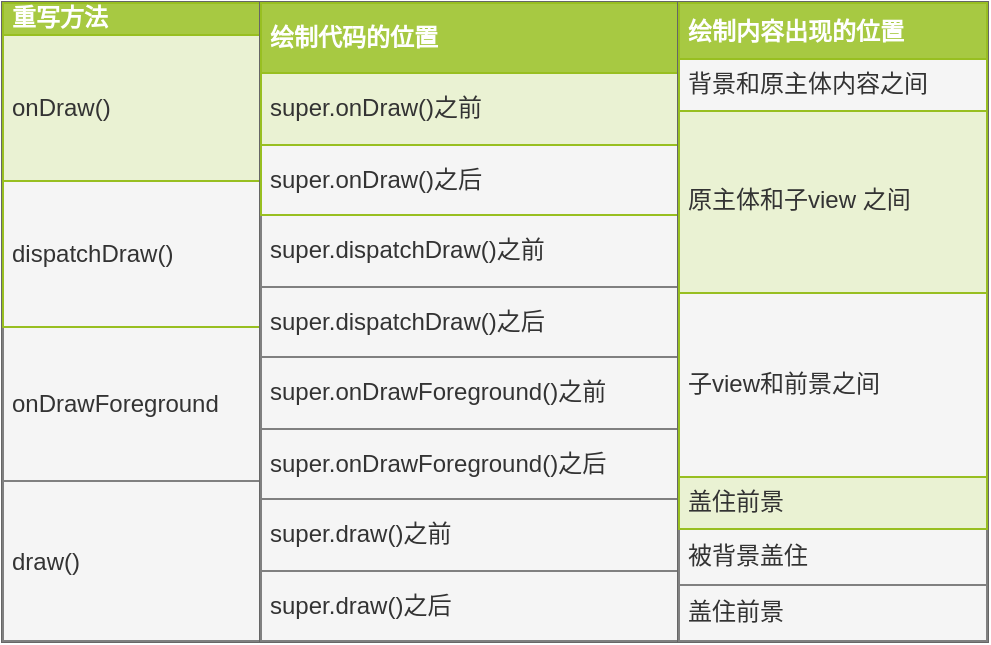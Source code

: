<mxfile version="10.6.7" type="github"><diagram id="K0xh8gseK2PHpEFSdx8P" name="第 1 页"><mxGraphModel dx="1191" dy="674" grid="1" gridSize="10" guides="1" tooltips="1" connect="1" arrows="1" fold="1" page="1" pageScale="1" pageWidth="827" pageHeight="1169" math="0" shadow="0"><root><mxCell id="0"/><mxCell id="1" parent="0"/><mxCell id="Ssv6-wyg0DWau9C7Uj03-2" value="&lt;table border=&quot;1&quot; width=&quot;100%&quot; cellpadding=&quot;4&quot; style=&quot;width: 100% ; height: 100% ; border-collapse: collapse&quot;&gt;&lt;tbody style=&quot;line-height: 120%&quot;&gt;&lt;tr style=&quot;background-color: #a7c942 ; color: #ffffff ; border: 1px solid #98bf21&quot;&gt;&lt;th align=&quot;left&quot; style=&quot;line-height: 0%&quot;&gt;重写方法&lt;/th&gt;&lt;/tr&gt;&lt;tr style=&quot;background-color: #eaf2d3 ; border: 1px solid #98bf21&quot;&gt;&lt;td style=&quot;line-height: 270%&quot;&gt;onDraw()&lt;br&gt;&lt;/td&gt;&lt;/tr&gt;&lt;tr style=&quot;border: 1px solid #98bf21&quot;&gt;&lt;td style=&quot;line-height: 270%&quot;&gt;dispatchDraw()&lt;/td&gt;&lt;/tr&gt;&lt;tr&gt;&lt;td style=&quot;line-height: 290%&quot;&gt;onDrawForeground&lt;/td&gt;&lt;/tr&gt;&lt;tr&gt;&lt;td style=&quot;line-height: 300%&quot;&gt;draw()&lt;/td&gt;&lt;/tr&gt;&lt;/tbody&gt;&lt;/table&gt;" style="text;html=1;overflow=fill;rounded=0;fillColor=#f5f5f5;strokeColor=#666666;fontColor=#333333;" vertex="1" parent="1"><mxGeometry x="206" y="180" width="130" height="320" as="geometry"/></mxCell><mxCell id="Ssv6-wyg0DWau9C7Uj03-3" value="&lt;table border=&quot;1&quot; width=&quot;100%&quot; cellpadding=&quot;4&quot; style=&quot;width: 100% ; height: 100% ; border-collapse: collapse&quot;&gt;&lt;tbody&gt;&lt;tr style=&quot;background-color: #a7c942 ; color: #ffffff ; border: 1px solid #98bf21&quot;&gt;&lt;th align=&quot;left&quot;&gt;绘制代码的位置&lt;/th&gt;&lt;/tr&gt;&lt;tr style=&quot;background-color: #eaf2d3 ; border: 1px solid #98bf21&quot;&gt;&lt;td&gt;super.onDraw()之前&lt;/td&gt;&lt;/tr&gt;&lt;tr style=&quot;border: 1px solid #98bf21&quot;&gt;&lt;td&gt;super.onDraw()之后&lt;/td&gt;&lt;/tr&gt;&lt;tr&gt;&lt;td&gt;super.dispatchDraw()之前&lt;/td&gt;&lt;/tr&gt;&lt;tr&gt;&lt;td&gt;super.dispatchDraw()之后&lt;/td&gt;&lt;/tr&gt;&lt;tr&gt;&lt;td&gt;super.onDrawForeground()之前&lt;/td&gt;&lt;/tr&gt;&lt;tr&gt;&lt;td&gt;super.onDrawForeground()之后&lt;/td&gt;&lt;/tr&gt;&lt;tr&gt;&lt;td&gt;super.draw()之前&lt;/td&gt;&lt;/tr&gt;&lt;tr&gt;&lt;td&gt;super.draw()之后&lt;/td&gt;&lt;/tr&gt;&lt;/tbody&gt;&lt;/table&gt;" style="text;html=1;overflow=fill;rounded=0;fillColor=#f5f5f5;strokeColor=#666666;fontColor=#333333;" vertex="1" parent="1"><mxGeometry x="335" y="180" width="210" height="320" as="geometry"/></mxCell><mxCell id="Ssv6-wyg0DWau9C7Uj03-5" value="&lt;table border=&quot;1&quot; width=&quot;100%&quot; cellpadding=&quot;4&quot; style=&quot;width: 100% ; height: 100% ; border-collapse: collapse&quot;&gt;&lt;tbody&gt;&lt;tr style=&quot;background-color: #a7c942 ; color: #ffffff ; border: 1px solid #98bf21&quot;&gt;&lt;th align=&quot;left&quot; style=&quot;line-height: 50%&quot;&gt;绘制内容出现的位置&lt;/th&gt;&lt;/tr&gt;&lt;tr style=&quot;border: 1px solid #98bf21&quot;&gt;&lt;td style=&quot;line-height: 40%&quot;&gt;背景和原主体内容之间&lt;/td&gt;&lt;/tr&gt;&lt;tr style=&quot;background-color: #eaf2d3 ; border: 1px solid #98bf21&quot;&gt;&lt;td style=&quot;line-height: 330%&quot;&gt;原主体和子view 之间&lt;/td&gt;&lt;/tr&gt;&lt;tr style=&quot;border: 1px solid #98bf21&quot;&gt;&lt;td style=&quot;line-height: 330%&quot;&gt;子view和前景之间&lt;/td&gt;&lt;/tr&gt;&lt;tr style=&quot;background-color: #eaf2d3 ; border: 1px solid #98bf21&quot;&gt;&lt;td style=&quot;line-height: 40%&quot;&gt;盖住前景&lt;/td&gt;&lt;/tr&gt;&lt;tr&gt;&lt;td style=&quot;line-height: 50%&quot;&gt;被背景盖住&lt;/td&gt;&lt;/tr&gt;&lt;tr&gt;&lt;td style=&quot;line-height: 50%&quot;&gt;盖住前景&lt;/td&gt;&lt;/tr&gt;&lt;/tbody&gt;&lt;/table&gt;" style="text;html=1;overflow=fill;rounded=0;align=left;fillColor=#f5f5f5;strokeColor=#666666;fontColor=#333333;" vertex="1" parent="1"><mxGeometry x="544" y="180" width="155" height="320" as="geometry"/></mxCell></root></mxGraphModel></diagram></mxfile>